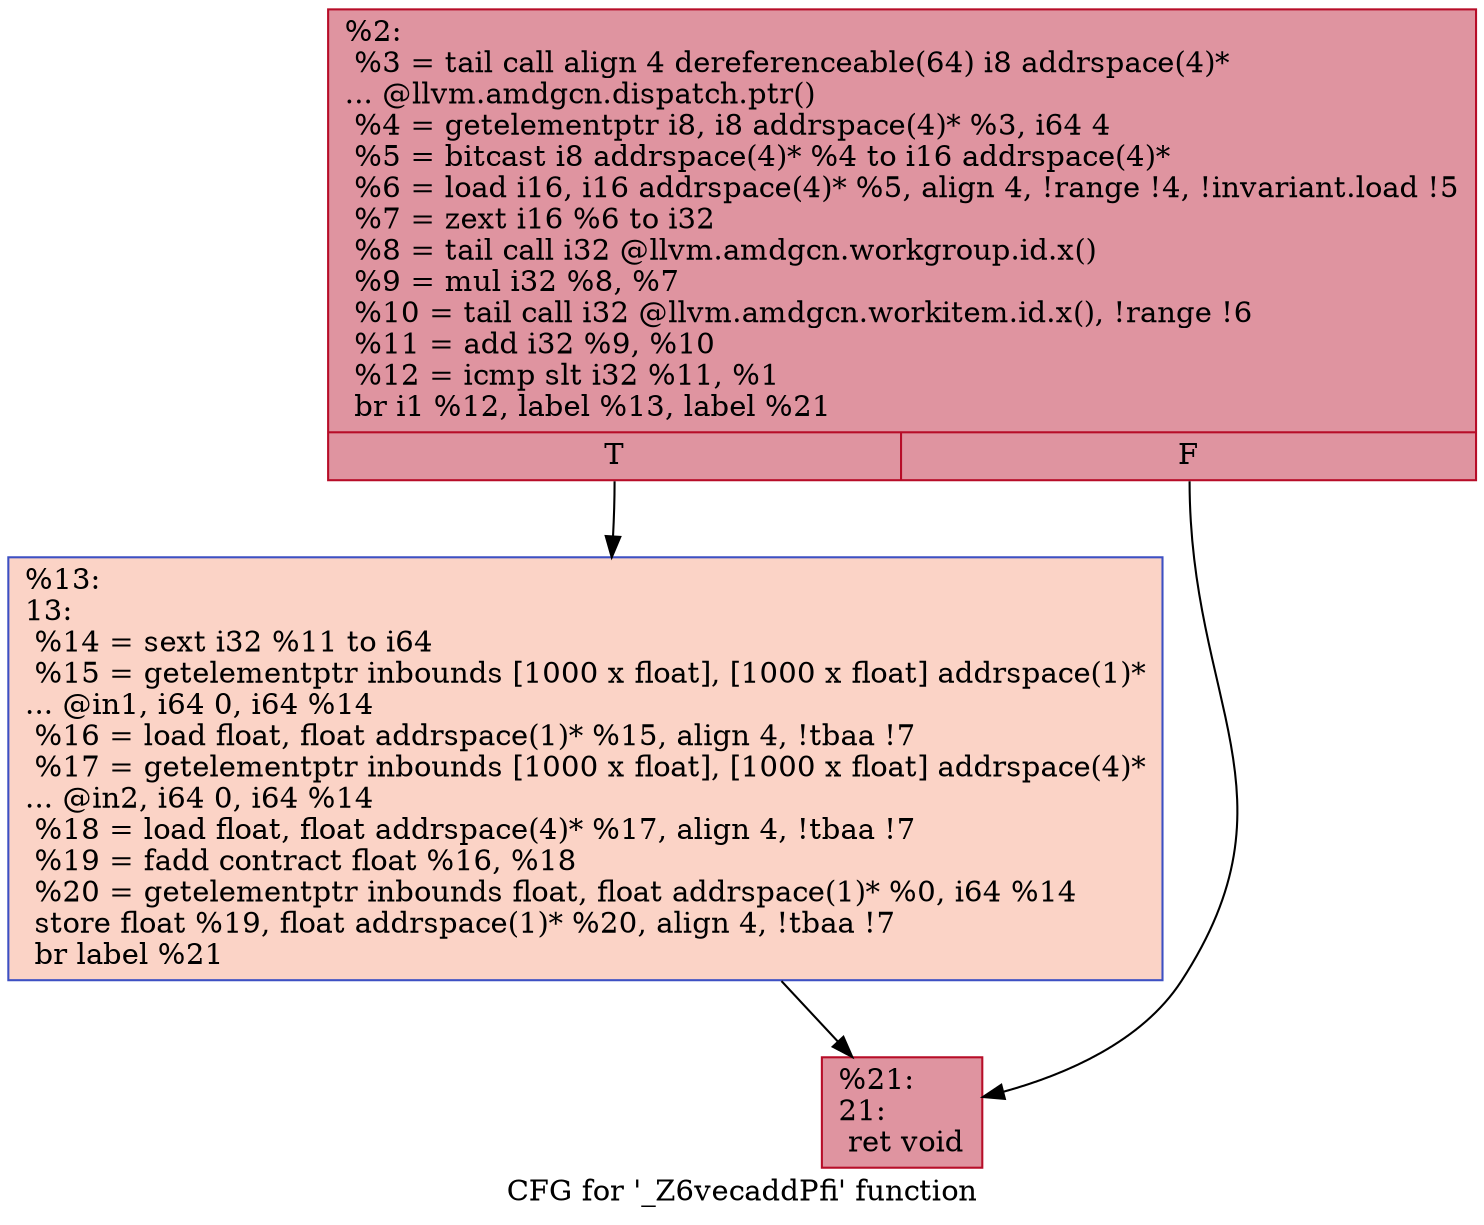 digraph "CFG for '_Z6vecaddPfi' function" {
	label="CFG for '_Z6vecaddPfi' function";

	Node0x58b3ab0 [shape=record,color="#b70d28ff", style=filled, fillcolor="#b70d2870",label="{%2:\l  %3 = tail call align 4 dereferenceable(64) i8 addrspace(4)*\l... @llvm.amdgcn.dispatch.ptr()\l  %4 = getelementptr i8, i8 addrspace(4)* %3, i64 4\l  %5 = bitcast i8 addrspace(4)* %4 to i16 addrspace(4)*\l  %6 = load i16, i16 addrspace(4)* %5, align 4, !range !4, !invariant.load !5\l  %7 = zext i16 %6 to i32\l  %8 = tail call i32 @llvm.amdgcn.workgroup.id.x()\l  %9 = mul i32 %8, %7\l  %10 = tail call i32 @llvm.amdgcn.workitem.id.x(), !range !6\l  %11 = add i32 %9, %10\l  %12 = icmp slt i32 %11, %1\l  br i1 %12, label %13, label %21\l|{<s0>T|<s1>F}}"];
	Node0x58b3ab0:s0 -> Node0x58b53b0;
	Node0x58b3ab0:s1 -> Node0x58b5440;
	Node0x58b53b0 [shape=record,color="#3d50c3ff", style=filled, fillcolor="#f59c7d70",label="{%13:\l13:                                               \l  %14 = sext i32 %11 to i64\l  %15 = getelementptr inbounds [1000 x float], [1000 x float] addrspace(1)*\l... @in1, i64 0, i64 %14\l  %16 = load float, float addrspace(1)* %15, align 4, !tbaa !7\l  %17 = getelementptr inbounds [1000 x float], [1000 x float] addrspace(4)*\l... @in2, i64 0, i64 %14\l  %18 = load float, float addrspace(4)* %17, align 4, !tbaa !7\l  %19 = fadd contract float %16, %18\l  %20 = getelementptr inbounds float, float addrspace(1)* %0, i64 %14\l  store float %19, float addrspace(1)* %20, align 4, !tbaa !7\l  br label %21\l}"];
	Node0x58b53b0 -> Node0x58b5440;
	Node0x58b5440 [shape=record,color="#b70d28ff", style=filled, fillcolor="#b70d2870",label="{%21:\l21:                                               \l  ret void\l}"];
}
